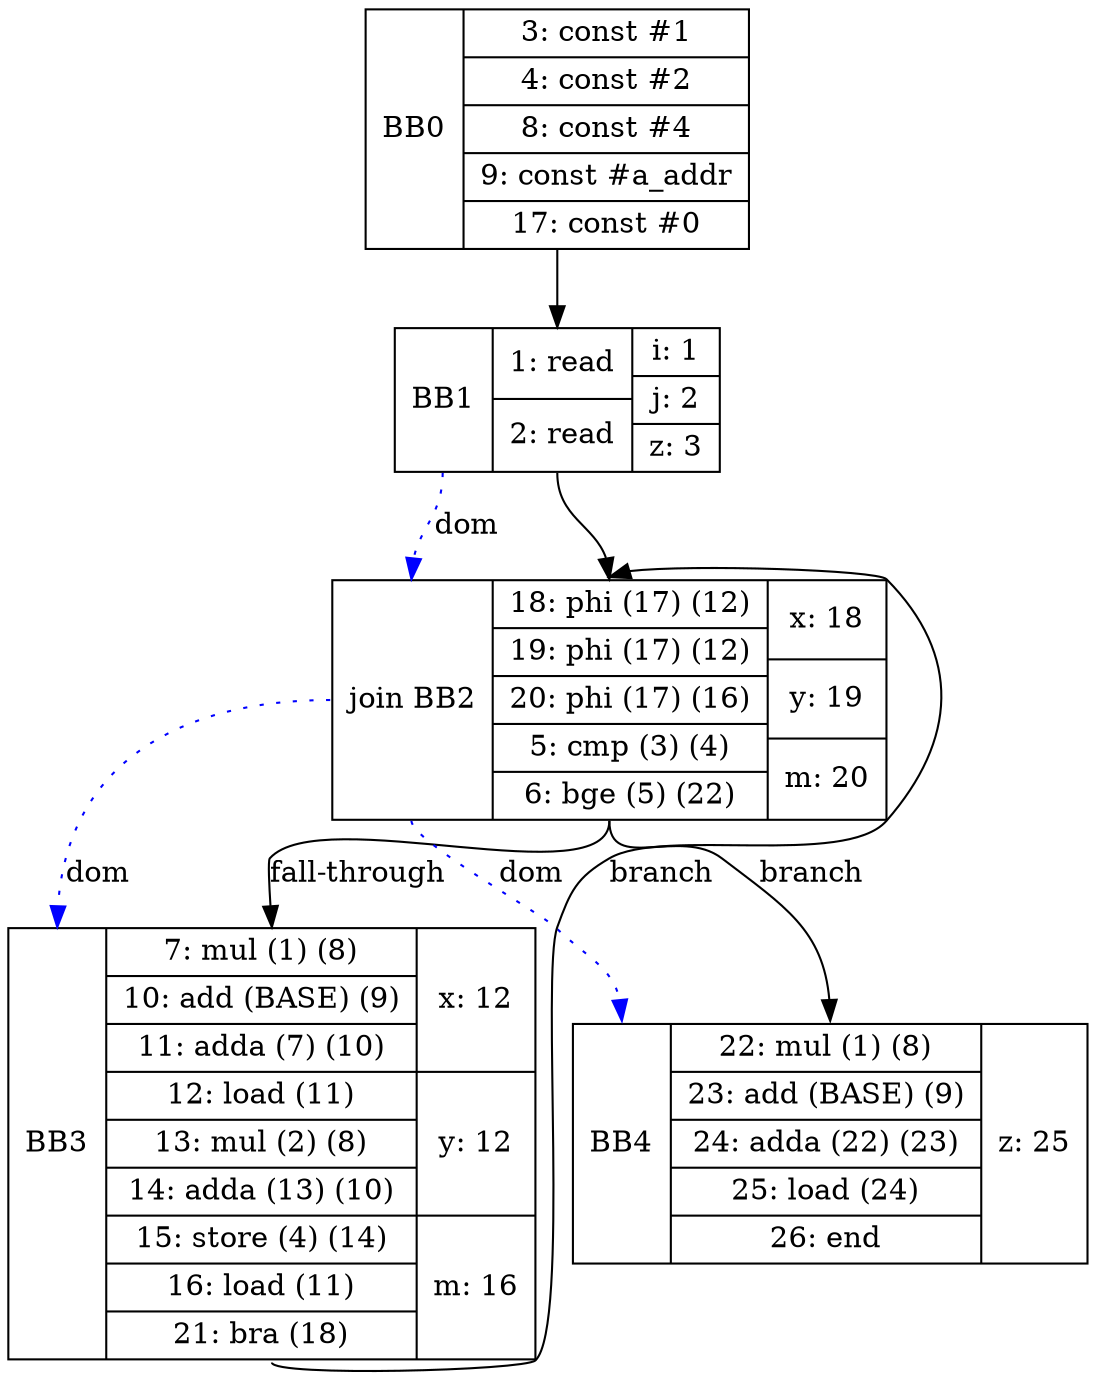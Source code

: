 digraph G {
bb0 [shape=record, label="<b>BB0 | {3: const #1|4: const #2|8: const #4|9: const #a_addr|17: const #0}"];
bb1 [shape=record, label="<b>BB1 | {1: read|2: read}| {i: 1 | j: 2 | z: 3}"];
bb2 [shape=record, label="<b>join BB2 | {18: phi (17) (12)|19: phi (17) (12)|20: phi (17) (16)|5: cmp (3) (4)|6: bge (5) (22)}| {x: 18 | y: 19 | m: 20}"];
bb3 [shape=record, label="<b>BB3 | {7: mul (1) (8)|10: add (BASE) (9)|11: adda (7) (10)|12: load (11)|13: mul (2) (8)|14: adda (13) (10)|15: store (4) (14)|16: load (11)|21: bra (18)}| {x: 12 | y: 12 | m: 16}"];
bb4 [shape=record, label="<b>BB4 | {22: mul (1) (8)|23: add (BASE) (9)|24: adda (22) (23)|25: load (24)|26: end}| {z: 25}"];
bb0:s -> bb1:n ;
bb1:s -> bb2:n ;
bb3:s -> bb2:n [label="branch"];
bb2:s -> bb3:n [label="fall-through"];
bb2:s -> bb4:n [label="branch"];
bb1:b -> bb2:b [color=blue, style=dotted, label="dom"];
bb2:b -> bb3:b [color=blue, style=dotted, label="dom"];
bb2:b -> bb4:b [color=blue, style=dotted, label="dom"];
}